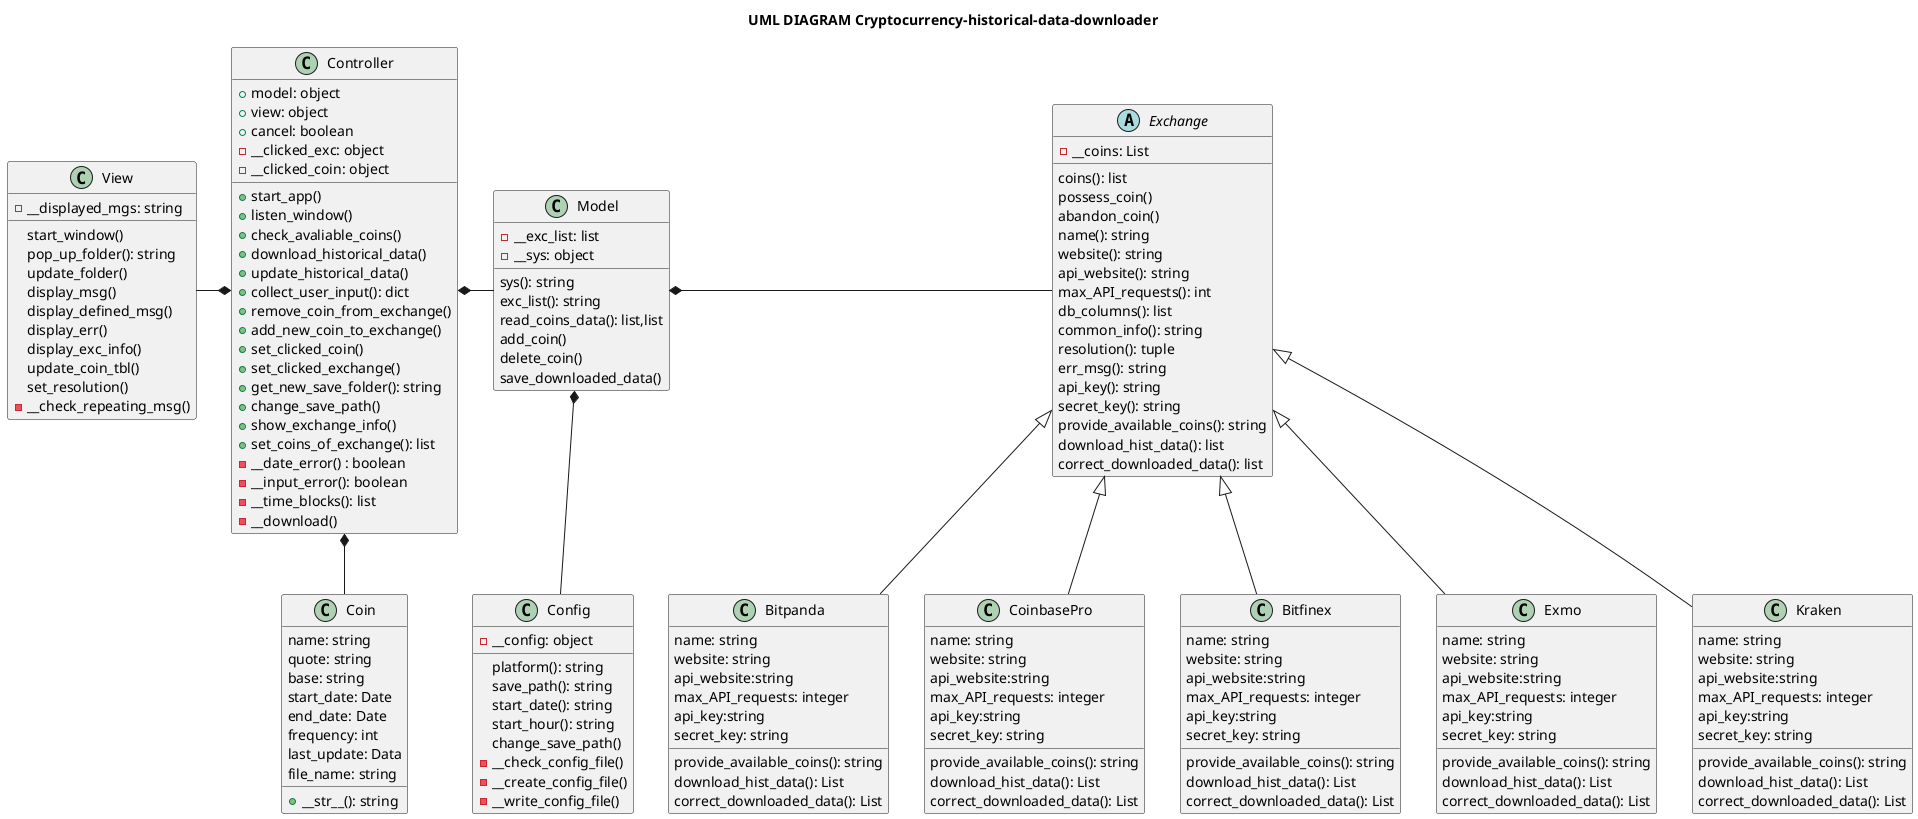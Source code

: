 @startuml UML DIAGRAM
Controller *-right- Model
Controller *-left- View
Controller *-- Coin
Model *-- Config
Model *-right- Exchange


Title: UML DIAGRAM Cryptocurrency-historical-data-downloader

class Controller {
    +model: object
    +view: object
    +cancel: boolean
    -__clicked_exc: object
    -__clicked_coin: object
    +start_app()
    +listen_window()
    +check_avaliable_coins()
    +download_historical_data()
    +update_historical_data()
    +collect_user_input(): dict
    +remove_coin_from_exchange()
    +add_new_coin_to_exchange()
    +set_clicked_coin()
    +set_clicked_exchange()
    +get_new_save_folder(): string
    +change_save_path()
    +show_exchange_info()
    +set_coins_of_exchange(): list
    -__date_error() : boolean
    -__input_error(): boolean
    -__time_blocks(): list
    -__download()
}

class Model {
    -__exc_list: list
    -__sys: object
    sys(): string
    exc_list(): string
    read_coins_data(): list,list
    add_coin()
    delete_coin()
    save_downloaded_data()
}

class View {
    -__displayed_mgs: string
    start_window()
    pop_up_folder(): string
    update_folder()
    display_msg()
    display_defined_msg()
    display_err()
    display_exc_info()
    update_coin_tbl()
    set_resolution()
    -__check_repeating_msg()
}

abstract class Exchange {
    -__coins: List
    coins(): list
    possess_coin()
    abandon_coin()
    name(): string
    website(): string
    api_website(): string
    max_API_requests(): int
    db_columns(): list
    common_info(): string
    resolution(): tuple
    err_msg(): string
    api_key(): string
    secret_key(): string
    provide_available_coins(): string
    download_hist_data(): list
    correct_downloaded_data(): list
}

Exchange <|-- Bitpanda
Exchange <|-- CoinbasePro
Exchange <|-- Bitfinex
Exchange <|-- Exmo
Exchange <|-- Kraken

class Config {
    - __config: object
    platform(): string
    save_path(): string
    start_date(): string
    start_hour(): string
    change_save_path()
    -__check_config_file()
    -__create_config_file()
    -__write_config_file()
}

class Coin {
    name: string
    quote: string
    base: string
    start_date: Date
    end_date: Date
    frequency: int
    last_update: Data
    file_name: string
    +__str__(): string 
}

class Bitpanda {
    name: string
    website: string
    api_website:string
    max_API_requests: integer
    api_key:string
    secret_key: string
    provide_available_coins(): string
    download_hist_data(): List
    correct_downloaded_data(): List
}

class Exmo {
    name: string
    website: string
    api_website:string
    max_API_requests: integer
    api_key:string
    secret_key: string
    provide_available_coins(): string
    download_hist_data(): List
    correct_downloaded_data(): List
}

class CoinbasePro {
    name: string
    website: string
    api_website:string
    max_API_requests: integer
    api_key:string
    secret_key: string
    provide_available_coins(): string
    download_hist_data(): List
    correct_downloaded_data(): List
}

class Kraken {
    name: string
    website: string
    api_website:string
    max_API_requests: integer
    api_key:string
    secret_key: string
    provide_available_coins(): string
    download_hist_data(): List
    correct_downloaded_data(): List
}

class Bitfinex {
    name: string
    website: string
    api_website:string
    max_API_requests: integer
    api_key:string
    secret_key: string
    provide_available_coins(): string
    download_hist_data(): List
    correct_downloaded_data(): List
}




@enduml